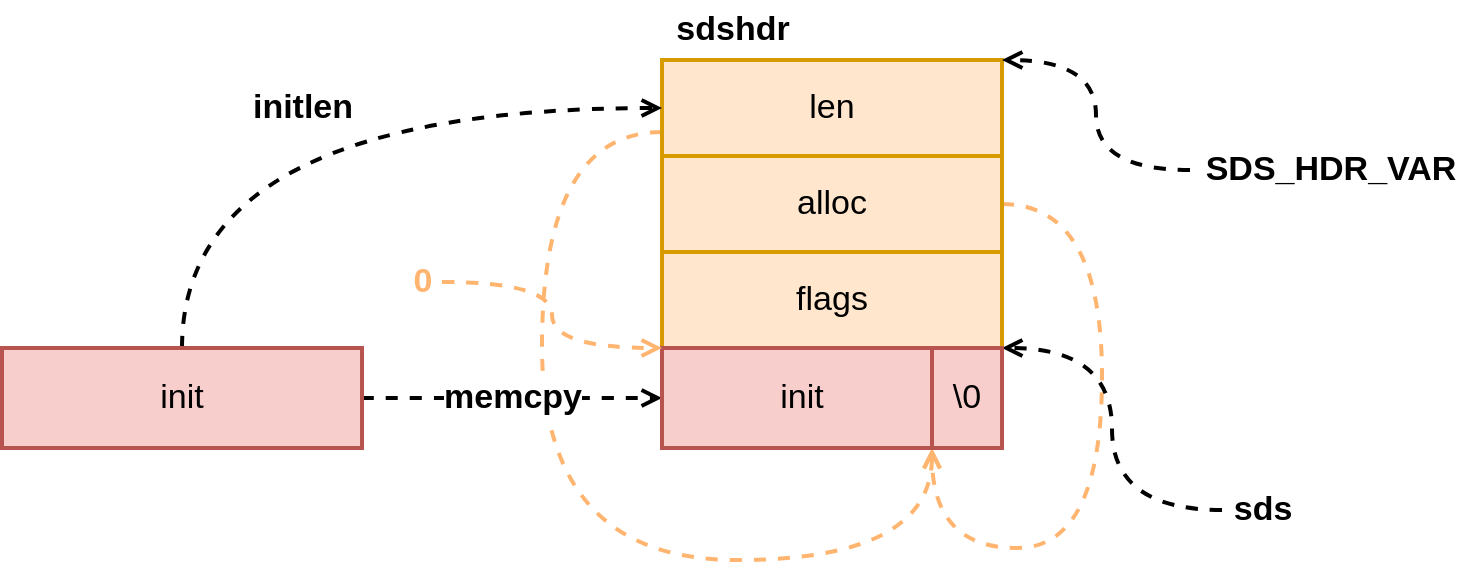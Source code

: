 <mxfile version="15.4.0" type="device" pages="3"><diagram id="Z-_dc4wSJEczdRJGDky9" name="sdsnewlen"><mxGraphModel dx="1913" dy="966" grid="1" gridSize="10" guides="1" tooltips="1" connect="1" arrows="1" fold="1" page="1" pageScale="1" pageWidth="827" pageHeight="1169" math="0" shadow="0"><root><mxCell id="0"/><mxCell id="1" parent="0"/><mxCell id="Bf6jnc_WDSIvVoCf_HjW-24" style="edgeStyle=orthogonalEdgeStyle;curved=1;rounded=0;orthogonalLoop=1;jettySize=auto;html=1;exitX=0;exitY=0.75;exitDx=0;exitDy=0;dashed=1;fontSize=17;endArrow=open;endFill=0;strokeWidth=2;strokeColor=#FFB570;entryX=0;entryY=1;entryDx=0;entryDy=0;" parent="1" source="Bf6jnc_WDSIvVoCf_HjW-1" target="Bf6jnc_WDSIvVoCf_HjW-15" edge="1"><mxGeometry relative="1" as="geometry"><Array as="points"><mxPoint x="90" y="446"/><mxPoint x="90" y="660"/><mxPoint x="285" y="660"/></Array><mxPoint x="303" y="710" as="targetPoint"/></mxGeometry></mxCell><mxCell id="Bf6jnc_WDSIvVoCf_HjW-1" value="len" style="rounded=0;whiteSpace=wrap;html=1;strokeWidth=2;fontSize=17;fillColor=#ffe6cc;strokeColor=#d79b00;" parent="1" vertex="1"><mxGeometry x="150" y="410" width="170" height="48" as="geometry"/></mxCell><mxCell id="Bf6jnc_WDSIvVoCf_HjW-22" style="edgeStyle=orthogonalEdgeStyle;curved=1;rounded=0;orthogonalLoop=1;jettySize=auto;html=1;exitX=1;exitY=0.5;exitDx=0;exitDy=0;dashed=1;fontSize=17;endArrow=open;endFill=0;strokeWidth=2;entryX=0;entryY=1;entryDx=0;entryDy=0;strokeColor=#FFB570;" parent="1" source="Bf6jnc_WDSIvVoCf_HjW-2" target="Bf6jnc_WDSIvVoCf_HjW-15" edge="1"><mxGeometry relative="1" as="geometry"><mxPoint x="350" y="570" as="targetPoint"/><Array as="points"><mxPoint x="370" y="482"/><mxPoint x="370" y="654"/><mxPoint x="285" y="654"/></Array></mxGeometry></mxCell><mxCell id="Bf6jnc_WDSIvVoCf_HjW-2" value="alloc" style="rounded=0;whiteSpace=wrap;html=1;strokeWidth=2;fontSize=17;fillColor=#ffe6cc;strokeColor=#d79b00;" parent="1" vertex="1"><mxGeometry x="150" y="458" width="170" height="48" as="geometry"/></mxCell><mxCell id="Bf6jnc_WDSIvVoCf_HjW-3" value="flags" style="rounded=0;whiteSpace=wrap;html=1;strokeWidth=2;fontSize=17;fillColor=#ffe6cc;strokeColor=#d79b00;" parent="1" vertex="1"><mxGeometry x="150" y="506" width="170" height="48" as="geometry"/></mxCell><mxCell id="Bf6jnc_WDSIvVoCf_HjW-4" value="" style="rounded=0;whiteSpace=wrap;html=1;strokeWidth=2;fontSize=17;fillColor=#f8cecc;strokeColor=#b85450;" parent="1" vertex="1"><mxGeometry x="150" y="554" width="170" height="46" as="geometry"/></mxCell><mxCell id="Bf6jnc_WDSIvVoCf_HjW-13" value="" style="edgeStyle=orthogonalEdgeStyle;curved=1;rounded=0;orthogonalLoop=1;jettySize=auto;html=1;dashed=1;fontSize=17;endArrow=open;endFill=0;strokeWidth=2;entryX=1;entryY=0;entryDx=0;entryDy=0;" parent="1" source="Bf6jnc_WDSIvVoCf_HjW-6" target="Bf6jnc_WDSIvVoCf_HjW-4" edge="1"><mxGeometry relative="1" as="geometry"><Array as="points"><mxPoint x="375" y="635"/><mxPoint x="375" y="554"/></Array></mxGeometry></mxCell><mxCell id="Bf6jnc_WDSIvVoCf_HjW-6" value="sds" style="text;html=1;align=center;verticalAlign=middle;resizable=0;points=[];autosize=1;strokeColor=none;fillColor=none;fontSize=17;fontStyle=1" parent="1" vertex="1"><mxGeometry x="430" y="620" width="40" height="30" as="geometry"/></mxCell><mxCell id="Bf6jnc_WDSIvVoCf_HjW-12" value="&lt;b&gt;memcpy&lt;/b&gt;" style="edgeStyle=orthogonalEdgeStyle;curved=1;rounded=0;orthogonalLoop=1;jettySize=auto;html=1;entryX=0;entryY=0.5;entryDx=0;entryDy=0;dashed=1;fontSize=17;endArrow=open;endFill=0;strokeWidth=2;" parent="1" source="Bf6jnc_WDSIvVoCf_HjW-11" target="Bf6jnc_WDSIvVoCf_HjW-14" edge="1"><mxGeometry relative="1" as="geometry"/></mxCell><mxCell id="Bf6jnc_WDSIvVoCf_HjW-21" value="initlen" style="edgeStyle=orthogonalEdgeStyle;curved=1;rounded=0;orthogonalLoop=1;jettySize=auto;html=1;exitX=0.5;exitY=0;exitDx=0;exitDy=0;entryX=0;entryY=0.5;entryDx=0;entryDy=0;dashed=1;fontSize=17;endArrow=open;endFill=0;strokeWidth=2;fontStyle=1" parent="1" source="Bf6jnc_WDSIvVoCf_HjW-11" target="Bf6jnc_WDSIvVoCf_HjW-1" edge="1"><mxGeometry relative="1" as="geometry"/></mxCell><mxCell id="Bf6jnc_WDSIvVoCf_HjW-11" value="init" style="rounded=0;whiteSpace=wrap;html=1;strokeWidth=2;fontSize=17;fillColor=#f8cecc;strokeColor=#b85450;" parent="1" vertex="1"><mxGeometry x="-180" y="554" width="180" height="50" as="geometry"/></mxCell><mxCell id="Bf6jnc_WDSIvVoCf_HjW-14" value="init" style="rounded=0;whiteSpace=wrap;html=1;strokeWidth=2;fontSize=17;fillColor=#f8cecc;strokeColor=#b85450;" parent="1" vertex="1"><mxGeometry x="150" y="554" width="140" height="50" as="geometry"/></mxCell><mxCell id="Bf6jnc_WDSIvVoCf_HjW-15" value="\0" style="rounded=0;whiteSpace=wrap;html=1;strokeWidth=2;fontSize=17;fillColor=#f8cecc;strokeColor=#b85450;" parent="1" vertex="1"><mxGeometry x="285" y="554" width="35" height="50" as="geometry"/></mxCell><mxCell id="Bf6jnc_WDSIvVoCf_HjW-20" value="" style="edgeStyle=orthogonalEdgeStyle;curved=1;rounded=0;orthogonalLoop=1;jettySize=auto;html=1;dashed=1;fontSize=17;endArrow=open;endFill=0;strokeWidth=2;entryX=1;entryY=0;entryDx=0;entryDy=0;" parent="1" source="Bf6jnc_WDSIvVoCf_HjW-19" target="Bf6jnc_WDSIvVoCf_HjW-1" edge="1"><mxGeometry relative="1" as="geometry"><mxPoint x="350" y="370" as="targetPoint"/><Array as="points"><mxPoint x="367" y="465"/><mxPoint x="367" y="410"/></Array></mxGeometry></mxCell><mxCell id="Bf6jnc_WDSIvVoCf_HjW-19" value="SDS_HDR_VAR" style="text;html=1;align=center;verticalAlign=middle;resizable=0;points=[];autosize=1;strokeColor=none;fillColor=none;fontSize=17;fontStyle=1" parent="1" vertex="1"><mxGeometry x="414" y="450" width="140" height="30" as="geometry"/></mxCell><mxCell id="Bf6jnc_WDSIvVoCf_HjW-25" value="sdshdr" style="text;html=1;align=center;verticalAlign=middle;resizable=0;points=[];autosize=1;strokeColor=none;fillColor=none;fontSize=17;fontStyle=1" parent="1" vertex="1"><mxGeometry x="150" y="380" width="70" height="30" as="geometry"/></mxCell><mxCell id="Bf6jnc_WDSIvVoCf_HjW-31" value="" style="edgeStyle=orthogonalEdgeStyle;curved=1;rounded=0;orthogonalLoop=1;jettySize=auto;html=1;dashed=1;fontSize=17;fontColor=#FFB570;endArrow=open;endFill=0;strokeColor=#FFB570;strokeWidth=2;entryX=0;entryY=1;entryDx=0;entryDy=0;" parent="1" source="Bf6jnc_WDSIvVoCf_HjW-26" target="Bf6jnc_WDSIvVoCf_HjW-3" edge="1"><mxGeometry relative="1" as="geometry"><Array as="points"><mxPoint x="95" y="521"/><mxPoint x="95" y="554"/></Array></mxGeometry></mxCell><mxCell id="Bf6jnc_WDSIvVoCf_HjW-26" value="0" style="text;html=1;align=center;verticalAlign=middle;resizable=0;points=[];autosize=1;strokeColor=none;fillColor=none;fontSize=17;fontStyle=1;fontColor=#FFB570;" parent="1" vertex="1"><mxGeometry x="20" y="506" width="20" height="30" as="geometry"/></mxCell></root></mxGraphModel></diagram><diagram id="RcrIF5f6nQipw1Lvr1C7" name="newlen"><mxGraphModel dx="1086" dy="966" grid="1" gridSize="10" guides="1" tooltips="1" connect="1" arrows="1" fold="1" page="1" pageScale="1" pageWidth="827" pageHeight="1169" math="0" shadow="0"><root><mxCell id="b5L8uLmE2QeTwgVhoV2W-0"/><mxCell id="b5L8uLmE2QeTwgVhoV2W-1" parent="b5L8uLmE2QeTwgVhoV2W-0"/><mxCell id="9eYN0bLrZ6WPJCVpTyFf-38" value="" style="rounded=0;whiteSpace=wrap;html=1;strokeWidth=2;dashed=1;fontSize=15;fillColor=none;strokeColor=#EA6B66;" parent="b5L8uLmE2QeTwgVhoV2W-1" vertex="1"><mxGeometry x="225" y="416.5" width="382.5" height="153.5" as="geometry"/></mxCell><mxCell id="9eYN0bLrZ6WPJCVpTyFf-37" style="edgeStyle=orthogonalEdgeStyle;rounded=0;orthogonalLoop=1;jettySize=auto;html=1;exitX=1;exitY=0.5;exitDx=0;exitDy=0;dashed=1;fontSize=15;endArrow=open;endFill=0;strokeWidth=2;entryX=-0.005;entryY=0.635;entryDx=0;entryDy=0;entryPerimeter=0;strokeColor=#EA6B66;" parent="b5L8uLmE2QeTwgVhoV2W-1" source="9eYN0bLrZ6WPJCVpTyFf-0" target="9eYN0bLrZ6WPJCVpTyFf-38" edge="1"><mxGeometry relative="1" as="geometry"><mxPoint x="180" y="514" as="targetPoint"/></mxGeometry></mxCell><mxCell id="9eYN0bLrZ6WPJCVpTyFf-0" value="1" style="rounded=0;whiteSpace=wrap;html=1;strokeWidth=2;fontStyle=1;fontSize=15;fillColor=#f5f5f5;strokeColor=#666666;" parent="b5L8uLmE2QeTwgVhoV2W-1" vertex="1"><mxGeometry x="82.5" y="490" width="35" height="48" as="geometry"/></mxCell><mxCell id="9eYN0bLrZ6WPJCVpTyFf-3" value="" style="edgeStyle=orthogonalEdgeStyle;rounded=0;orthogonalLoop=1;jettySize=auto;html=1;fontSize=15;endArrow=open;endFill=0;dashed=1;strokeWidth=2;" parent="b5L8uLmE2QeTwgVhoV2W-1" source="9eYN0bLrZ6WPJCVpTyFf-2" target="9eYN0bLrZ6WPJCVpTyFf-0" edge="1"><mxGeometry relative="1" as="geometry"/></mxCell><mxCell id="9eYN0bLrZ6WPJCVpTyFf-5" value="" style="edgeStyle=orthogonalEdgeStyle;rounded=0;orthogonalLoop=1;jettySize=auto;html=1;fontSize=15;endArrow=open;endFill=0;dashed=1;strokeWidth=2;" parent="b5L8uLmE2QeTwgVhoV2W-1" source="9eYN0bLrZ6WPJCVpTyFf-2" target="9eYN0bLrZ6WPJCVpTyFf-4" edge="1"><mxGeometry relative="1" as="geometry"/></mxCell><mxCell id="9eYN0bLrZ6WPJCVpTyFf-2" value="greedy" style="text;html=1;align=center;verticalAlign=middle;resizable=0;points=[];autosize=1;strokeColor=none;fillColor=none;fontSize=15;fontStyle=1" parent="b5L8uLmE2QeTwgVhoV2W-1" vertex="1"><mxGeometry x="70" y="600" width="60" height="20" as="geometry"/></mxCell><mxCell id="9eYN0bLrZ6WPJCVpTyFf-13" style="edgeStyle=orthogonalEdgeStyle;rounded=0;orthogonalLoop=1;jettySize=auto;html=1;exitX=1;exitY=0.5;exitDx=0;exitDy=0;dashed=1;fontSize=15;endArrow=open;endFill=0;strokeWidth=2;entryX=0;entryY=0.5;entryDx=0;entryDy=0;fillColor=#dae8fc;strokeColor=#7EA6E0;" parent="b5L8uLmE2QeTwgVhoV2W-1" source="9eYN0bLrZ6WPJCVpTyFf-4" target="9eYN0bLrZ6WPJCVpTyFf-14" edge="1"><mxGeometry relative="1" as="geometry"><mxPoint x="340" y="704" as="targetPoint"/></mxGeometry></mxCell><mxCell id="9eYN0bLrZ6WPJCVpTyFf-4" value="0" style="rounded=0;whiteSpace=wrap;html=1;strokeWidth=2;fontStyle=1;fontSize=15;fillColor=#f5f5f5;strokeColor=#666666;" parent="b5L8uLmE2QeTwgVhoV2W-1" vertex="1"><mxGeometry x="82.5" y="680" width="35" height="48" as="geometry"/></mxCell><mxCell id="9eYN0bLrZ6WPJCVpTyFf-11" value="len" style="rounded=0;whiteSpace=wrap;html=1;strokeWidth=2;fontSize=15;fillColor=#ffe6cc;strokeColor=#d79b00;" parent="b5L8uLmE2QeTwgVhoV2W-1" vertex="1"><mxGeometry x="190" y="624.5" width="80" height="48" as="geometry"/></mxCell><mxCell id="9eYN0bLrZ6WPJCVpTyFf-12" value="addlen" style="rounded=0;whiteSpace=wrap;html=1;strokeWidth=2;dashed=1;fontSize=15;fillColor=#ffe6cc;strokeColor=#d79b00;" parent="b5L8uLmE2QeTwgVhoV2W-1" vertex="1"><mxGeometry x="190" y="735.5" width="80" height="48" as="geometry"/></mxCell><mxCell id="9eYN0bLrZ6WPJCVpTyFf-14" value="len" style="rounded=0;whiteSpace=wrap;html=1;strokeWidth=2;fontSize=15;fillColor=#ffe6cc;strokeColor=#d79b00;" parent="b5L8uLmE2QeTwgVhoV2W-1" vertex="1"><mxGeometry x="340" y="680" width="80" height="48" as="geometry"/></mxCell><mxCell id="9eYN0bLrZ6WPJCVpTyFf-19" style="edgeStyle=orthogonalEdgeStyle;rounded=0;orthogonalLoop=1;jettySize=auto;html=1;exitX=0;exitY=0;exitDx=0;exitDy=0;entryX=1;entryY=0.5;entryDx=0;entryDy=0;dashed=1;fontSize=15;endArrow=open;endFill=0;strokeWidth=2;strokeColor=#EA6B66;" parent="b5L8uLmE2QeTwgVhoV2W-1" source="9eYN0bLrZ6WPJCVpTyFf-15" target="9eYN0bLrZ6WPJCVpTyFf-17" edge="1"><mxGeometry relative="1" as="geometry"/></mxCell><mxCell id="9eYN0bLrZ6WPJCVpTyFf-20" style="edgeStyle=orthogonalEdgeStyle;rounded=0;orthogonalLoop=1;jettySize=auto;html=1;exitX=0;exitY=0;exitDx=0;exitDy=0;entryX=0;entryY=0.5;entryDx=0;entryDy=0;dashed=1;fontSize=15;endArrow=open;endFill=0;strokeWidth=2;strokeColor=#EA6B66;" parent="b5L8uLmE2QeTwgVhoV2W-1" source="9eYN0bLrZ6WPJCVpTyFf-15" target="9eYN0bLrZ6WPJCVpTyFf-18" edge="1"><mxGeometry relative="1" as="geometry"/></mxCell><mxCell id="9eYN0bLrZ6WPJCVpTyFf-15" value="addlen" style="rounded=0;whiteSpace=wrap;html=1;strokeWidth=2;dashed=1;fontSize=15;fillColor=#ffe6cc;strokeColor=#d79b00;" parent="b5L8uLmE2QeTwgVhoV2W-1" vertex="1"><mxGeometry x="420" y="680" width="80" height="48" as="geometry"/></mxCell><mxCell id="9eYN0bLrZ6WPJCVpTyFf-16" value="newlen" style="text;html=1;align=center;verticalAlign=middle;resizable=0;points=[];autosize=1;strokeColor=none;fillColor=none;fontSize=15;" parent="b5L8uLmE2QeTwgVhoV2W-1" vertex="1"><mxGeometry x="390" y="728" width="60" height="20" as="geometry"/></mxCell><mxCell id="9eYN0bLrZ6WPJCVpTyFf-25" style="edgeStyle=orthogonalEdgeStyle;rounded=0;orthogonalLoop=1;jettySize=auto;html=1;exitX=0.5;exitY=0;exitDx=0;exitDy=0;dashed=1;fontSize=15;endArrow=open;endFill=0;strokeWidth=2;entryX=0.5;entryY=1;entryDx=0;entryDy=0;strokeColor=#EA6B66;" parent="b5L8uLmE2QeTwgVhoV2W-1" source="9eYN0bLrZ6WPJCVpTyFf-17" target="9eYN0bLrZ6WPJCVpTyFf-29" edge="1"><mxGeometry relative="1" as="geometry"><mxPoint x="278" y="340" as="targetPoint"/></mxGeometry></mxCell><mxCell id="9eYN0bLrZ6WPJCVpTyFf-17" value="&amp;lt;" style="rounded=0;whiteSpace=wrap;html=1;strokeWidth=2;fontSize=15;fillColor=#f5f5f5;strokeColor=#666666;fontColor=#333333;fontStyle=1" parent="b5L8uLmE2QeTwgVhoV2W-1" vertex="1"><mxGeometry x="260" y="490" width="35" height="48" as="geometry"/></mxCell><mxCell id="9eYN0bLrZ6WPJCVpTyFf-36" style="edgeStyle=orthogonalEdgeStyle;rounded=0;orthogonalLoop=1;jettySize=auto;html=1;exitX=0.5;exitY=0;exitDx=0;exitDy=0;entryX=0.5;entryY=1;entryDx=0;entryDy=0;dashed=1;fontSize=15;endArrow=open;endFill=0;strokeWidth=2;strokeColor=#EA6B66;" parent="b5L8uLmE2QeTwgVhoV2W-1" source="9eYN0bLrZ6WPJCVpTyFf-18" target="9eYN0bLrZ6WPJCVpTyFf-34" edge="1"><mxGeometry relative="1" as="geometry"/></mxCell><mxCell id="9eYN0bLrZ6WPJCVpTyFf-18" value="&amp;gt;" style="rounded=0;whiteSpace=wrap;html=1;strokeWidth=2;fontSize=15;fontStyle=1;fillColor=#f5f5f5;strokeColor=#666666;fontColor=#333333;" parent="b5L8uLmE2QeTwgVhoV2W-1" vertex="1"><mxGeometry x="540" y="490" width="35" height="48" as="geometry"/></mxCell><mxCell id="9eYN0bLrZ6WPJCVpTyFf-23" value="SDS_MAX_PREALLOC" style="rounded=0;whiteSpace=wrap;html=1;strokeWidth=2;dashed=1;fontSize=15;fillColor=#ffe6cc;strokeColor=#d79b00;" parent="b5L8uLmE2QeTwgVhoV2W-1" vertex="1"><mxGeometry x="332" y="442" width="176" height="48" as="geometry"/></mxCell><mxCell id="9eYN0bLrZ6WPJCVpTyFf-24" value="1M" style="text;html=1;align=center;verticalAlign=middle;resizable=0;points=[];autosize=1;strokeColor=none;fillColor=none;fontSize=15;fontStyle=1" parent="b5L8uLmE2QeTwgVhoV2W-1" vertex="1"><mxGeometry x="332" y="422" width="40" height="20" as="geometry"/></mxCell><mxCell id="9eYN0bLrZ6WPJCVpTyFf-26" value="len" style="rounded=0;whiteSpace=wrap;html=1;strokeWidth=2;fontSize=15;fillColor=#ffe6cc;strokeColor=#d79b00;" parent="b5L8uLmE2QeTwgVhoV2W-1" vertex="1"><mxGeometry x="78" y="341" width="80" height="48" as="geometry"/></mxCell><mxCell id="9eYN0bLrZ6WPJCVpTyFf-27" value="addlen" style="rounded=0;whiteSpace=wrap;html=1;strokeWidth=2;dashed=1;fontSize=15;fillColor=#ffe6cc;strokeColor=#d79b00;" parent="b5L8uLmE2QeTwgVhoV2W-1" vertex="1"><mxGeometry x="158" y="341" width="80" height="48" as="geometry"/></mxCell><mxCell id="9eYN0bLrZ6WPJCVpTyFf-29" value="len" style="rounded=0;whiteSpace=wrap;html=1;strokeWidth=2;fontSize=15;fillColor=#ffe6cc;strokeColor=#d79b00;dashed=1;" parent="b5L8uLmE2QeTwgVhoV2W-1" vertex="1"><mxGeometry x="238" y="341" width="80" height="48" as="geometry"/></mxCell><mxCell id="9eYN0bLrZ6WPJCVpTyFf-30" value="addlen" style="rounded=0;whiteSpace=wrap;html=1;strokeWidth=2;dashed=1;fontSize=15;fillColor=#ffe6cc;strokeColor=#d79b00;" parent="b5L8uLmE2QeTwgVhoV2W-1" vertex="1"><mxGeometry x="318" y="341" width="80" height="50" as="geometry"/></mxCell><mxCell id="9eYN0bLrZ6WPJCVpTyFf-31" value="newlen &amp;lt; 1M" style="text;html=1;align=center;verticalAlign=middle;resizable=0;points=[];autosize=1;strokeColor=none;fillColor=none;fontSize=15;fontStyle=1" parent="b5L8uLmE2QeTwgVhoV2W-1" vertex="1"><mxGeometry x="227.5" y="538" width="100" height="20" as="geometry"/></mxCell><mxCell id="9eYN0bLrZ6WPJCVpTyFf-32" value="newlen &amp;gt; 1M" style="text;html=1;align=center;verticalAlign=middle;resizable=0;points=[];autosize=1;strokeColor=none;fillColor=none;fontSize=15;fontStyle=1" parent="b5L8uLmE2QeTwgVhoV2W-1" vertex="1"><mxGeometry x="507.5" y="538" width="100" height="20" as="geometry"/></mxCell><mxCell id="9eYN0bLrZ6WPJCVpTyFf-33" value="len" style="rounded=0;whiteSpace=wrap;html=1;strokeWidth=2;fontSize=15;fillColor=#ffe6cc;strokeColor=#d79b00;" parent="b5L8uLmE2QeTwgVhoV2W-1" vertex="1"><mxGeometry x="438" y="341" width="80" height="48" as="geometry"/></mxCell><mxCell id="9eYN0bLrZ6WPJCVpTyFf-34" value="addlen" style="rounded=0;whiteSpace=wrap;html=1;strokeWidth=2;dashed=1;fontSize=15;fillColor=#ffe6cc;strokeColor=#d79b00;" parent="b5L8uLmE2QeTwgVhoV2W-1" vertex="1"><mxGeometry x="518" y="341" width="80" height="48" as="geometry"/></mxCell><mxCell id="9eYN0bLrZ6WPJCVpTyFf-35" value="SDS_MAX_PREALLOC" style="rounded=0;whiteSpace=wrap;html=1;strokeWidth=2;dashed=1;fontSize=15;fillColor=#ffe6cc;strokeColor=#d79b00;" parent="b5L8uLmE2QeTwgVhoV2W-1" vertex="1"><mxGeometry x="598" y="341" width="176" height="48" as="geometry"/></mxCell></root></mxGraphModel></diagram><diagram id="C30U0M4uhpFgkOPo4EHG" name="sdsrange"><mxGraphModel dx="1086" dy="966" grid="1" gridSize="10" guides="1" tooltips="1" connect="1" arrows="1" fold="1" page="1" pageScale="1" pageWidth="827" pageHeight="1169" math="0" shadow="0"><root><mxCell id="MXCHEsswjN-dbVCdAvQS-0"/><mxCell id="MXCHEsswjN-dbVCdAvQS-1" parent="MXCHEsswjN-dbVCdAvQS-0"/><mxCell id="MXCHEsswjN-dbVCdAvQS-2" value="" style="rounded=0;whiteSpace=wrap;html=1;strokeWidth=2;fillColor=#ffe6cc;strokeColor=#d79b00;" vertex="1" parent="MXCHEsswjN-dbVCdAvQS-1"><mxGeometry x="160" y="270" width="410" height="48" as="geometry"/></mxCell><mxCell id="MXCHEsswjN-dbVCdAvQS-7" value="" style="edgeStyle=orthogonalEdgeStyle;curved=1;rounded=0;orthogonalLoop=1;jettySize=auto;html=1;dashed=1;fontSize=15;endArrow=open;endFill=0;strokeWidth=2;entryX=0;entryY=1;entryDx=0;entryDy=0;" edge="1" parent="MXCHEsswjN-dbVCdAvQS-1" source="MXCHEsswjN-dbVCdAvQS-3" target="MXCHEsswjN-dbVCdAvQS-18"><mxGeometry relative="1" as="geometry"/></mxCell><mxCell id="MXCHEsswjN-dbVCdAvQS-3" value="start" style="text;html=1;align=center;verticalAlign=middle;resizable=0;points=[];autosize=1;strokeColor=none;fillColor=none;fontSize=15;fontStyle=1" vertex="1" parent="MXCHEsswjN-dbVCdAvQS-1"><mxGeometry x="180" y="370" width="50" height="20" as="geometry"/></mxCell><mxCell id="MXCHEsswjN-dbVCdAvQS-6" value="" style="edgeStyle=orthogonalEdgeStyle;rounded=0;orthogonalLoop=1;jettySize=auto;html=1;fontSize=15;curved=1;strokeWidth=2;dashed=1;endArrow=open;endFill=0;" edge="1" parent="MXCHEsswjN-dbVCdAvQS-1" source="MXCHEsswjN-dbVCdAvQS-4"><mxGeometry relative="1" as="geometry"><mxPoint x="468" y="320" as="targetPoint"/></mxGeometry></mxCell><mxCell id="MXCHEsswjN-dbVCdAvQS-4" value="end" style="text;html=1;align=center;verticalAlign=middle;resizable=0;points=[];autosize=1;strokeColor=none;fillColor=none;fontStyle=1;fontSize=15;" vertex="1" parent="MXCHEsswjN-dbVCdAvQS-1"><mxGeometry x="510" y="370" width="40" height="20" as="geometry"/></mxCell><mxCell id="MXCHEsswjN-dbVCdAvQS-8" value="" style="shape=crossbar;whiteSpace=wrap;html=1;rounded=1;fontSize=15;dashed=1;strokeWidth=2;" vertex="1" parent="MXCHEsswjN-dbVCdAvQS-1"><mxGeometry x="270" y="250" width="200" height="10" as="geometry"/></mxCell><mxCell id="MXCHEsswjN-dbVCdAvQS-23" value="memmove" style="edgeStyle=orthogonalEdgeStyle;curved=1;rounded=0;orthogonalLoop=1;jettySize=auto;html=1;exitX=0.5;exitY=1;exitDx=0;exitDy=0;entryX=0.5;entryY=0;entryDx=0;entryDy=0;dashed=1;fontSize=15;endArrow=open;endFill=0;strokeWidth=2;fontStyle=1" edge="1" parent="MXCHEsswjN-dbVCdAvQS-1" source="MXCHEsswjN-dbVCdAvQS-18" target="MXCHEsswjN-dbVCdAvQS-22"><mxGeometry relative="1" as="geometry"/></mxCell><mxCell id="MXCHEsswjN-dbVCdAvQS-18" value="" style="rounded=0;whiteSpace=wrap;html=1;strokeWidth=2;fontSize=15;fillColor=#ffe6cc;strokeColor=#d79b00;" vertex="1" parent="MXCHEsswjN-dbVCdAvQS-1"><mxGeometry x="265" y="270" width="205" height="48" as="geometry"/></mxCell><mxCell id="MXCHEsswjN-dbVCdAvQS-21" value="" style="rounded=0;whiteSpace=wrap;html=1;strokeWidth=2;fillColor=#ffe6cc;strokeColor=#d79b00;dashed=1;" vertex="1" parent="MXCHEsswjN-dbVCdAvQS-1"><mxGeometry x="162.5" y="450" width="410" height="48" as="geometry"/></mxCell><mxCell id="MXCHEsswjN-dbVCdAvQS-22" value="" style="rounded=0;whiteSpace=wrap;html=1;strokeWidth=2;fontSize=15;fillColor=#ffe6cc;strokeColor=#d79b00;" vertex="1" parent="MXCHEsswjN-dbVCdAvQS-1"><mxGeometry x="162.5" y="450" width="205" height="48" as="geometry"/></mxCell><mxCell id="MXCHEsswjN-dbVCdAvQS-25" value="sdssetlen" style="edgeStyle=orthogonalEdgeStyle;curved=1;rounded=0;orthogonalLoop=1;jettySize=auto;html=1;dashed=1;fontSize=15;endArrow=open;endFill=0;strokeWidth=2;fontStyle=1" edge="1" parent="MXCHEsswjN-dbVCdAvQS-1" source="MXCHEsswjN-dbVCdAvQS-24"><mxGeometry x="0.517" y="-10" relative="1" as="geometry"><mxPoint x="90" y="280" as="targetPoint"/><mxPoint as="offset"/></mxGeometry></mxCell><mxCell id="MXCHEsswjN-dbVCdAvQS-24" value="newlen" style="text;html=1;align=center;verticalAlign=middle;resizable=0;points=[];autosize=1;strokeColor=none;fillColor=none;fontSize=15;" vertex="1" parent="MXCHEsswjN-dbVCdAvQS-1"><mxGeometry x="340" y="230" width="60" height="20" as="geometry"/></mxCell></root></mxGraphModel></diagram></mxfile>